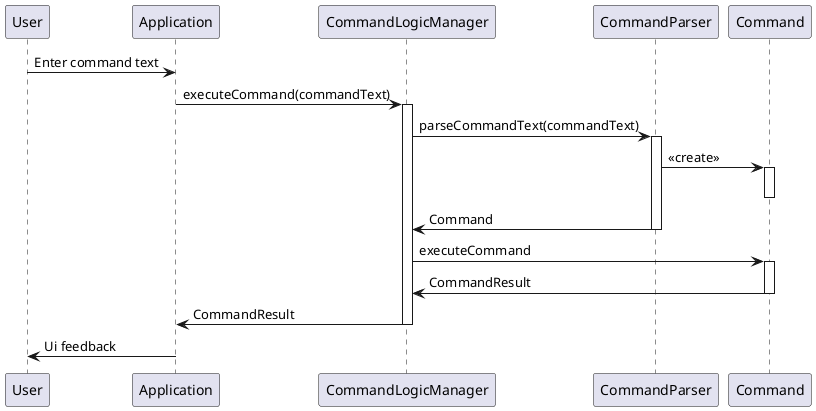 @startuml
User -> Application: Enter command text
Application -> CommandLogicManager: executeCommand(commandText)
activate CommandLogicManager
CommandLogicManager -> CommandParser: parseCommandText(commandText)
activate CommandParser
CommandParser -> Command : <<create>>
activate Command
deactivate Command
CommandParser -> CommandLogicManager: Command
deactivate CommandParser
CommandLogicManager -> Command : executeCommand
activate Command
Command -> CommandLogicManager : CommandResult
deactivate Command
CommandLogicManager -> Application: CommandResult
deactivate CommandLogicManager
Application -> User: Ui feedback
@enduml
